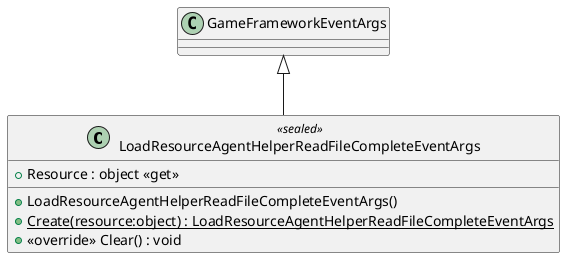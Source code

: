 @startuml
class LoadResourceAgentHelperReadFileCompleteEventArgs <<sealed>> {
    + LoadResourceAgentHelperReadFileCompleteEventArgs()
    + Resource : object <<get>>
    + {static} Create(resource:object) : LoadResourceAgentHelperReadFileCompleteEventArgs
    + <<override>> Clear() : void
}
GameFrameworkEventArgs <|-- LoadResourceAgentHelperReadFileCompleteEventArgs
@enduml
